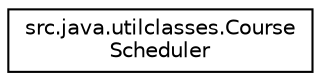 digraph "Graphical Class Hierarchy"
{
 // LATEX_PDF_SIZE
  edge [fontname="Helvetica",fontsize="10",labelfontname="Helvetica",labelfontsize="10"];
  node [fontname="Helvetica",fontsize="10",shape=record];
  rankdir="LR";
  Node0 [label="src.java.utilclasses.Course\lScheduler",height=0.2,width=0.4,color="black", fillcolor="white", style="filled",URL="$classsrc_1_1java_1_1utilclasses_1_1_course_scheduler.html",tooltip=" "];
}
